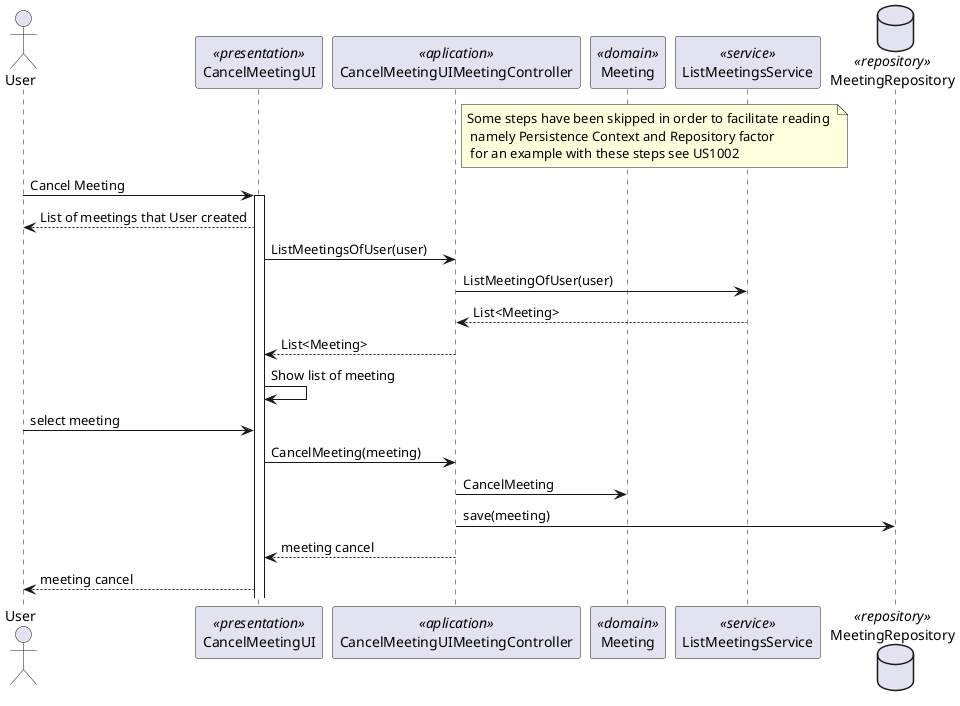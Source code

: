 @startuml
actor User as Actor
participant CancelMeetingUI as UI <<presentation>>
participant CancelMeetingUIMeetingController as Controller <<aplication>>
participant Meeting as Domain <<domain>>
participant ListMeetingsService as Service <<service>>
database MeetingRepository as MeetingRepository <<repository>>

note right of Controller:Some steps have been skipped in order to facilitate reading \n namely Persistence Context and Repository factor \n for an example with these steps see US1002
Actor -> UI: Cancel Meeting
activate UI
    UI --> Actor: List of meetings that User created
    UI -> Controller: ListMeetingsOfUser(user)
    Controller -> Service: ListMeetingOfUser(user)
    Service --> Controller: List<Meeting>
    Controller --> UI: List<Meeting>
    UI -> UI: Show list of meeting
    Actor -> UI: select meeting
    UI -> Controller: CancelMeeting(meeting)
    Controller -> Domain: CancelMeeting
    Controller -> MeetingRepository: save(meeting)
    Controller --> UI: meeting cancel
    UI --> Actor: meeting cancel

@enduml